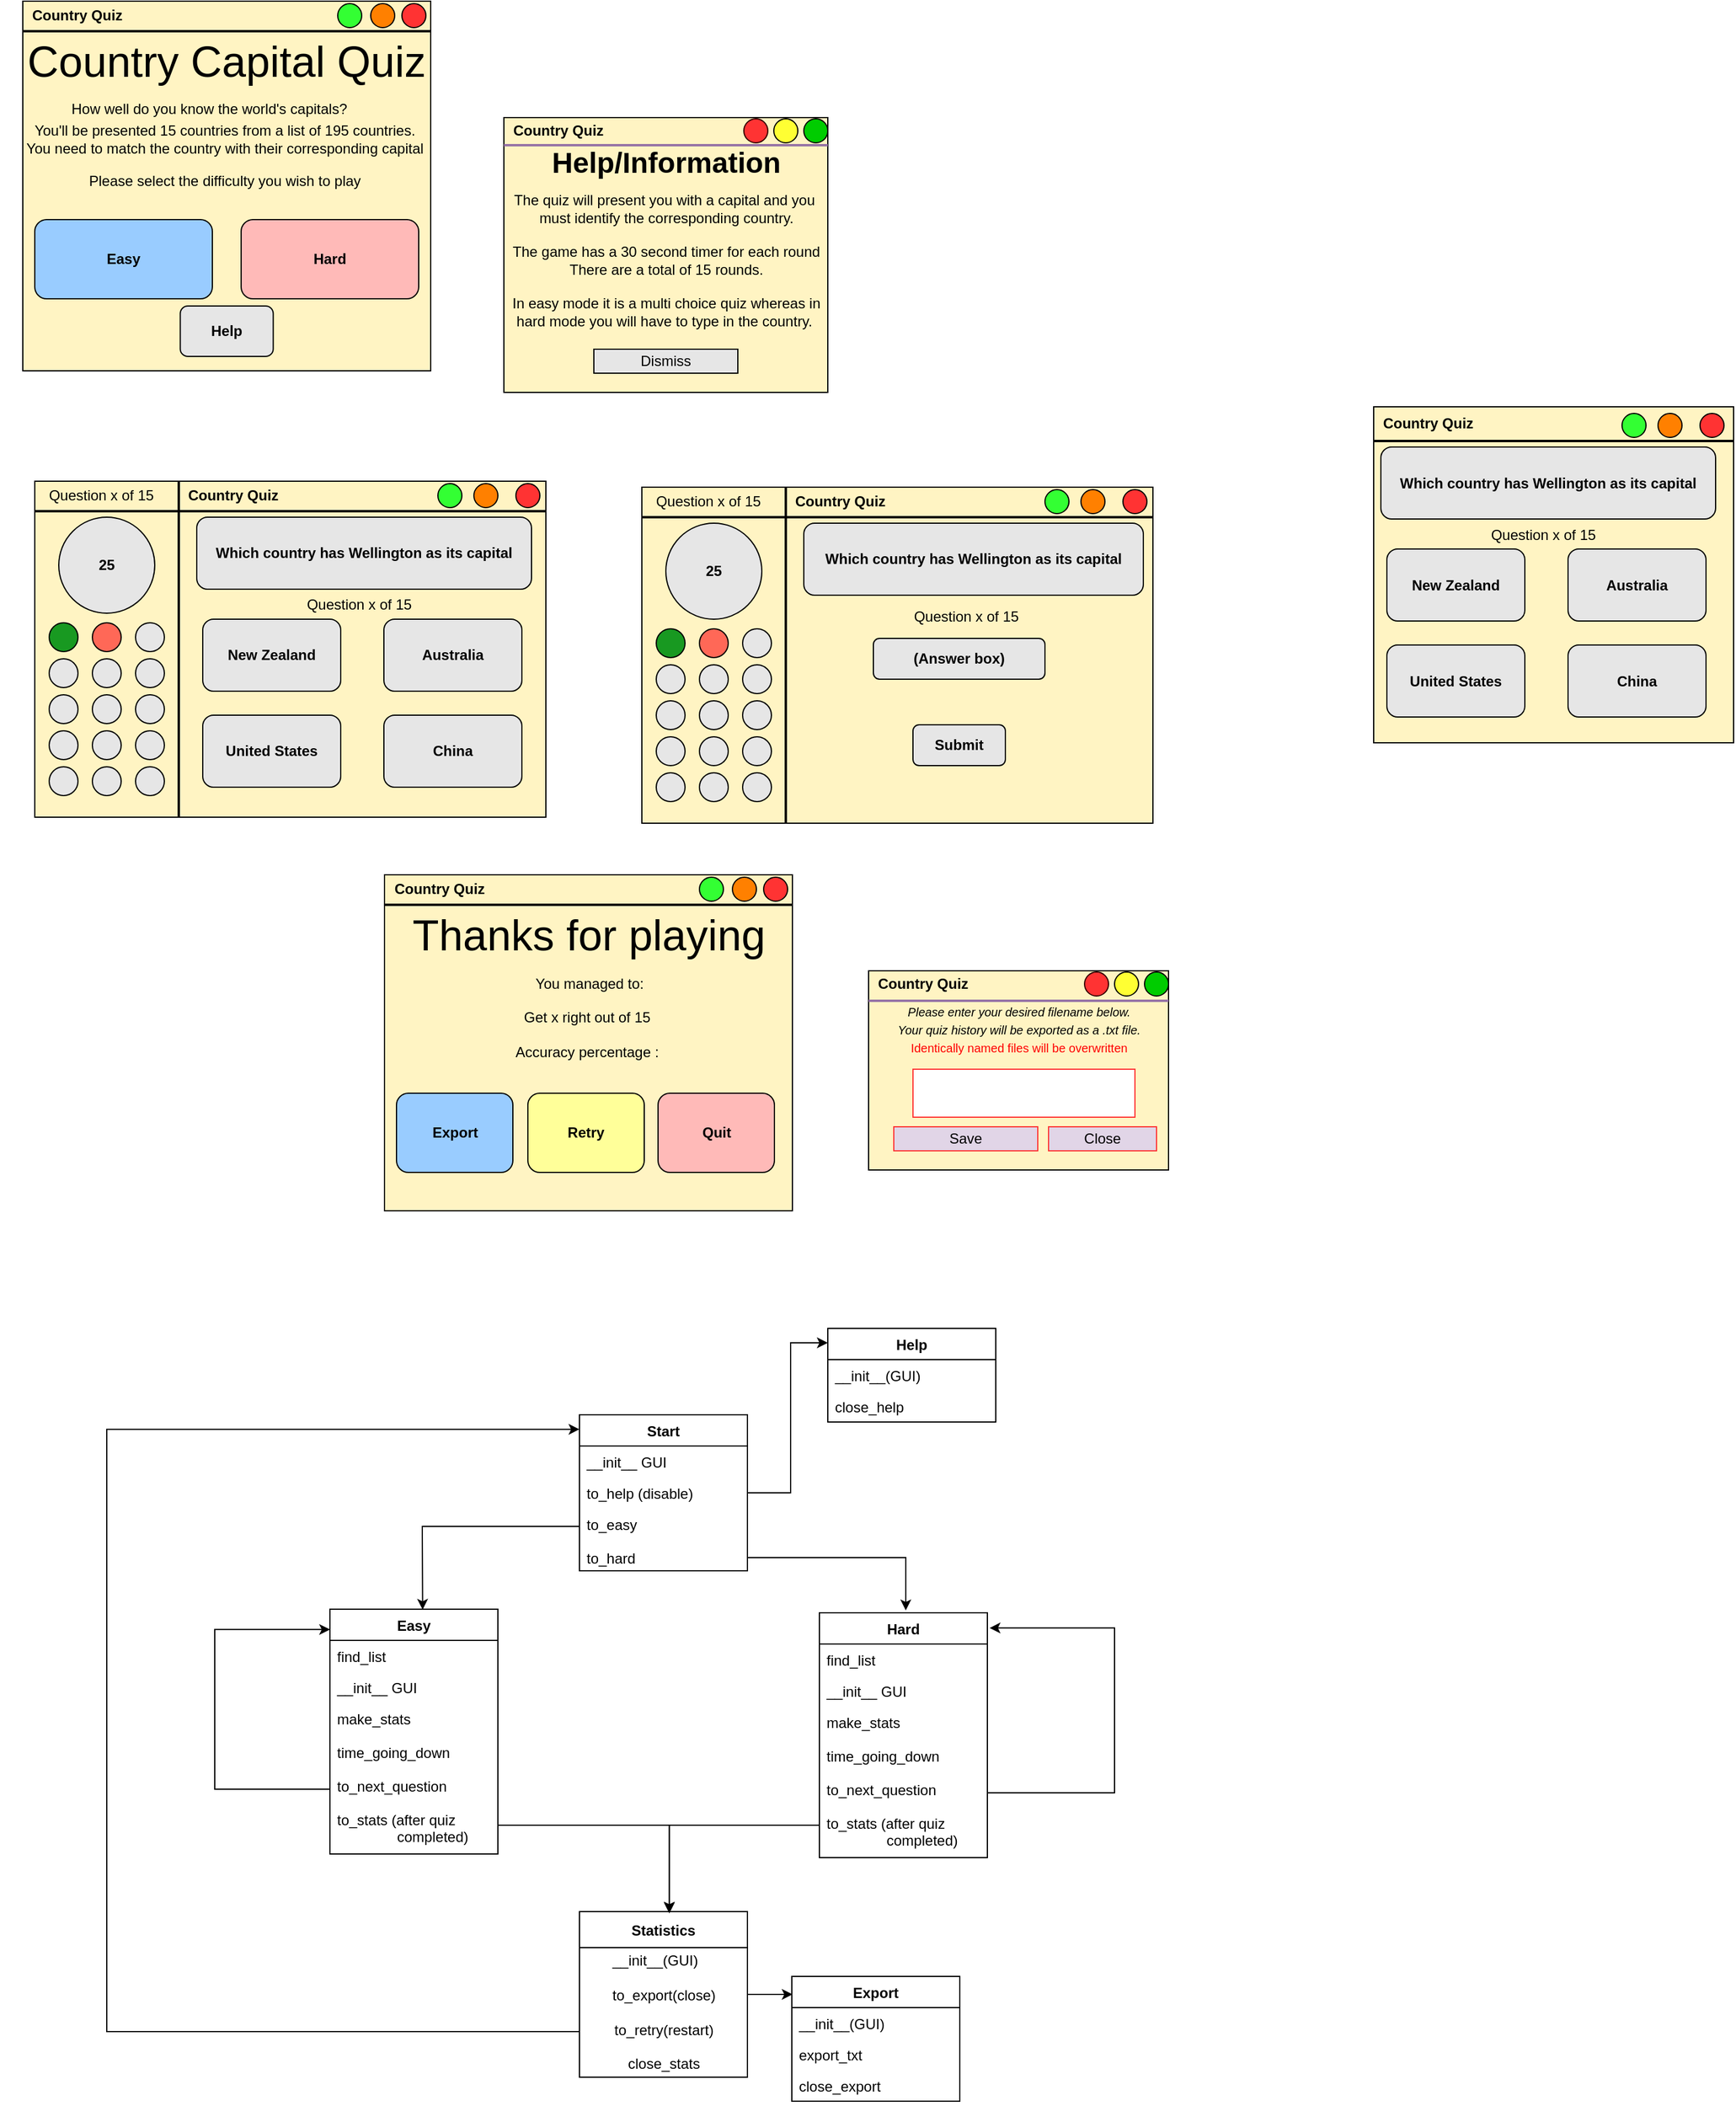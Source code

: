 <mxfile version="14.4.3" type="github">
  <diagram id="vOQ_OQCWlH7t-ZdywU30" name="Page-1">
    <mxGraphModel dx="1185" dy="635" grid="1" gridSize="6" guides="1" tooltips="1" connect="1" arrows="1" fold="1" page="1" pageScale="1" pageWidth="850" pageHeight="1100" math="0" shadow="0">
      <root>
        <mxCell id="0" />
        <mxCell id="1" parent="0" />
        <mxCell id="gSFGx9wujvwKkhdkWuNd-13" value="" style="rounded=0;whiteSpace=wrap;html=1;fillColor=#fff4c3;" vertex="1" parent="1">
          <mxGeometry x="1176" y="468" width="300" height="280" as="geometry" />
        </mxCell>
        <mxCell id="lHB6PhVvGXkUEdD6RR_L-2" value="" style="rounded=0;whiteSpace=wrap;html=1;fillColor=#FFF4C3;" parent="1" vertex="1">
          <mxGeometry x="50" y="130" width="340" height="308" as="geometry" />
        </mxCell>
        <mxCell id="lHB6PhVvGXkUEdD6RR_L-8" value="" style="line;strokeWidth=2;html=1;" parent="1" vertex="1">
          <mxGeometry x="50" y="150" width="340" height="10" as="geometry" />
        </mxCell>
        <mxCell id="lHB6PhVvGXkUEdD6RR_L-9" value="&lt;b&gt;Country Quiz&lt;/b&gt;" style="text;html=1;resizable=0;autosize=1;align=center;verticalAlign=middle;points=[];fillColor=none;strokeColor=none;rounded=0;" parent="1" vertex="1">
          <mxGeometry x="50" y="130" width="90" height="24" as="geometry" />
        </mxCell>
        <mxCell id="lHB6PhVvGXkUEdD6RR_L-10" value="" style="ellipse;whiteSpace=wrap;html=1;aspect=fixed;fillColor=#33FF33;" parent="1" vertex="1">
          <mxGeometry x="312.5" y="132" width="20" height="20" as="geometry" />
        </mxCell>
        <mxCell id="lHB6PhVvGXkUEdD6RR_L-11" value="" style="ellipse;whiteSpace=wrap;html=1;aspect=fixed;fillColor=#FF8000;" parent="1" vertex="1">
          <mxGeometry x="340" y="132" width="20" height="20" as="geometry" />
        </mxCell>
        <mxCell id="lHB6PhVvGXkUEdD6RR_L-12" value="" style="ellipse;whiteSpace=wrap;html=1;aspect=fixed;fillColor=#FF3333;" parent="1" vertex="1">
          <mxGeometry x="366" y="132" width="20" height="20" as="geometry" />
        </mxCell>
        <mxCell id="lHB6PhVvGXkUEdD6RR_L-13" value="&lt;font style=&quot;font-size: 36px&quot;&gt;Country Capital Quiz&lt;/font&gt;" style="text;html=1;strokeColor=none;fillColor=none;align=center;verticalAlign=middle;whiteSpace=wrap;rounded=0;fontSize=33;" parent="1" vertex="1">
          <mxGeometry x="31" y="170" width="378" height="20" as="geometry" />
        </mxCell>
        <mxCell id="lHB6PhVvGXkUEdD6RR_L-14" value="&lt;b&gt;&lt;br&gt;&lt;/b&gt;" style="text;html=1;align=center;verticalAlign=middle;resizable=0;points=[];autosize=1;" parent="1" vertex="1">
          <mxGeometry x="195" y="220" width="20" height="20" as="geometry" />
        </mxCell>
        <mxCell id="JEK3Spol3fVAuOSR0Jdk-1" value="How well do you know the world&#39;s capitals?" style="text;html=1;align=center;verticalAlign=middle;resizable=0;points=[];autosize=1;" parent="1" vertex="1">
          <mxGeometry x="82" y="208" width="246" height="24" as="geometry" />
        </mxCell>
        <mxCell id="JEK3Spol3fVAuOSR0Jdk-2" value="You&#39;ll be presented 15 countries from a list of 195 countries.&lt;br&gt;You need to match the country with their corresponding capital" style="text;html=1;align=center;verticalAlign=middle;resizable=0;points=[];autosize=1;" parent="1" vertex="1">
          <mxGeometry x="44" y="227" width="348" height="36" as="geometry" />
        </mxCell>
        <mxCell id="JEK3Spol3fVAuOSR0Jdk-3" value="Please select the difficulty you wish to play" style="text;html=1;align=center;verticalAlign=middle;resizable=0;points=[];autosize=1;" parent="1" vertex="1">
          <mxGeometry x="98" y="270" width="240" height="20" as="geometry" />
        </mxCell>
        <mxCell id="JEK3Spol3fVAuOSR0Jdk-4" value="&lt;b&gt;Easy&lt;/b&gt;" style="rounded=1;whiteSpace=wrap;html=1;fillColor=#99CCFF;" parent="1" vertex="1">
          <mxGeometry x="60" y="312" width="148" height="66" as="geometry" />
        </mxCell>
        <mxCell id="JEK3Spol3fVAuOSR0Jdk-22" value="" style="rounded=0;whiteSpace=wrap;html=1;fillColor=#fff4c3;" parent="1" vertex="1">
          <mxGeometry x="60" y="530" width="426" height="280" as="geometry" />
        </mxCell>
        <mxCell id="JEK3Spol3fVAuOSR0Jdk-23" value="" style="line;strokeWidth=2;html=1;" parent="1" vertex="1">
          <mxGeometry x="60" y="550" width="426" height="10" as="geometry" />
        </mxCell>
        <mxCell id="JEK3Spol3fVAuOSR0Jdk-24" value="&lt;b&gt;Country Quiz&lt;/b&gt;" style="text;html=1;resizable=0;autosize=1;align=center;verticalAlign=middle;points=[];fillColor=none;strokeColor=none;rounded=0;" parent="1" vertex="1">
          <mxGeometry x="180" y="530" width="90" height="24" as="geometry" />
        </mxCell>
        <mxCell id="JEK3Spol3fVAuOSR0Jdk-25" value="" style="ellipse;whiteSpace=wrap;html=1;aspect=fixed;fillColor=#33FF33;" parent="1" vertex="1">
          <mxGeometry x="396" y="532" width="20" height="20" as="geometry" />
        </mxCell>
        <mxCell id="JEK3Spol3fVAuOSR0Jdk-26" value="" style="ellipse;whiteSpace=wrap;html=1;aspect=fixed;fillColor=#FF8000;" parent="1" vertex="1">
          <mxGeometry x="426" y="532" width="20" height="20" as="geometry" />
        </mxCell>
        <mxCell id="JEK3Spol3fVAuOSR0Jdk-27" value="" style="ellipse;whiteSpace=wrap;html=1;aspect=fixed;fillColor=#FF3333;" parent="1" vertex="1">
          <mxGeometry x="461" y="532" width="20" height="20" as="geometry" />
        </mxCell>
        <mxCell id="JEK3Spol3fVAuOSR0Jdk-29" value="&lt;b&gt;&lt;br&gt;&lt;/b&gt;" style="text;html=1;align=center;verticalAlign=middle;resizable=0;points=[];autosize=1;" parent="1" vertex="1">
          <mxGeometry x="301" y="620" width="20" height="20" as="geometry" />
        </mxCell>
        <mxCell id="JEK3Spol3fVAuOSR0Jdk-33" value="&lt;b&gt;New Zealand&lt;/b&gt;" style="rounded=1;whiteSpace=wrap;html=1;fillColor=#E6E6E6;" parent="1" vertex="1">
          <mxGeometry x="200" y="645" width="115" height="60" as="geometry" />
        </mxCell>
        <mxCell id="JEK3Spol3fVAuOSR0Jdk-34" value="&lt;b&gt;Australia&lt;/b&gt;" style="rounded=1;whiteSpace=wrap;html=1;fillColor=#E6E6E6;" parent="1" vertex="1">
          <mxGeometry x="351" y="645" width="115" height="60" as="geometry" />
        </mxCell>
        <mxCell id="JEK3Spol3fVAuOSR0Jdk-35" value="&lt;b&gt;United States&lt;/b&gt;" style="rounded=1;whiteSpace=wrap;html=1;fillColor=#E6E6E6;" parent="1" vertex="1">
          <mxGeometry x="200" y="725" width="115" height="60" as="geometry" />
        </mxCell>
        <mxCell id="JEK3Spol3fVAuOSR0Jdk-36" value="&lt;b&gt;China&lt;/b&gt;" style="rounded=1;whiteSpace=wrap;html=1;fillColor=#E6E6E6;" parent="1" vertex="1">
          <mxGeometry x="351" y="725" width="115" height="60" as="geometry" />
        </mxCell>
        <mxCell id="JEK3Spol3fVAuOSR0Jdk-38" value="&lt;b&gt;25&lt;/b&gt;" style="ellipse;whiteSpace=wrap;html=1;aspect=fixed;fillColor=#E6E6E6;" parent="1" vertex="1">
          <mxGeometry x="80" y="560" width="80" height="80" as="geometry" />
        </mxCell>
        <mxCell id="JEK3Spol3fVAuOSR0Jdk-42" value="" style="line;strokeWidth=2;html=1;rotation=-90;" parent="1" vertex="1">
          <mxGeometry x="40" y="665" width="280" height="10" as="geometry" />
        </mxCell>
        <mxCell id="JEK3Spol3fVAuOSR0Jdk-43" value="Question x of 15" style="text;html=1;resizable=0;autosize=1;align=center;verticalAlign=middle;points=[];fillColor=none;strokeColor=none;rounded=0;" parent="1" vertex="1">
          <mxGeometry x="65" y="532" width="100" height="20" as="geometry" />
        </mxCell>
        <mxCell id="JEK3Spol3fVAuOSR0Jdk-44" value="" style="ellipse;whiteSpace=wrap;html=1;aspect=fixed;fillColor=#189921;" parent="1" vertex="1">
          <mxGeometry x="72" y="648" width="24" height="24" as="geometry" />
        </mxCell>
        <mxCell id="JEK3Spol3fVAuOSR0Jdk-65" value="&lt;b&gt;Which country has Wellington as its capital&lt;/b&gt;" style="rounded=1;whiteSpace=wrap;html=1;fillColor=#E6E6E6;" parent="1" vertex="1">
          <mxGeometry x="195" y="560" width="279" height="60" as="geometry" />
        </mxCell>
        <mxCell id="JEK3Spol3fVAuOSR0Jdk-66" value="" style="ellipse;whiteSpace=wrap;html=1;aspect=fixed;fillColor=#E6E6E6;" parent="1" vertex="1">
          <mxGeometry x="72" y="678" width="24" height="24" as="geometry" />
        </mxCell>
        <mxCell id="JEK3Spol3fVAuOSR0Jdk-67" value="" style="ellipse;whiteSpace=wrap;html=1;aspect=fixed;fillColor=#E6E6E6;" parent="1" vertex="1">
          <mxGeometry x="72" y="708" width="24" height="24" as="geometry" />
        </mxCell>
        <mxCell id="JEK3Spol3fVAuOSR0Jdk-68" value="" style="ellipse;whiteSpace=wrap;html=1;aspect=fixed;fillColor=#E6E6E6;" parent="1" vertex="1">
          <mxGeometry x="72" y="738" width="24" height="24" as="geometry" />
        </mxCell>
        <mxCell id="JEK3Spol3fVAuOSR0Jdk-69" value="" style="ellipse;whiteSpace=wrap;html=1;aspect=fixed;fillColor=#E6E6E6;" parent="1" vertex="1">
          <mxGeometry x="72" y="768" width="24" height="24" as="geometry" />
        </mxCell>
        <mxCell id="JEK3Spol3fVAuOSR0Jdk-76" value="" style="ellipse;whiteSpace=wrap;html=1;aspect=fixed;fillColor=#FF6857;" parent="1" vertex="1">
          <mxGeometry x="108" y="648" width="24" height="24" as="geometry" />
        </mxCell>
        <mxCell id="JEK3Spol3fVAuOSR0Jdk-77" value="" style="ellipse;whiteSpace=wrap;html=1;aspect=fixed;fillColor=#E6E6E6;" parent="1" vertex="1">
          <mxGeometry x="108" y="678" width="24" height="24" as="geometry" />
        </mxCell>
        <mxCell id="JEK3Spol3fVAuOSR0Jdk-78" value="" style="ellipse;whiteSpace=wrap;html=1;aspect=fixed;fillColor=#E6E6E6;" parent="1" vertex="1">
          <mxGeometry x="108" y="708" width="24" height="24" as="geometry" />
        </mxCell>
        <mxCell id="JEK3Spol3fVAuOSR0Jdk-79" value="" style="ellipse;whiteSpace=wrap;html=1;aspect=fixed;fillColor=#E6E6E6;" parent="1" vertex="1">
          <mxGeometry x="108" y="738" width="24" height="24" as="geometry" />
        </mxCell>
        <mxCell id="JEK3Spol3fVAuOSR0Jdk-80" value="" style="ellipse;whiteSpace=wrap;html=1;aspect=fixed;fillColor=#E6E6E6;" parent="1" vertex="1">
          <mxGeometry x="108" y="768" width="24" height="24" as="geometry" />
        </mxCell>
        <mxCell id="JEK3Spol3fVAuOSR0Jdk-81" value="" style="ellipse;whiteSpace=wrap;html=1;aspect=fixed;fillColor=#E6E6E6;" parent="1" vertex="1">
          <mxGeometry x="144" y="648" width="24" height="24" as="geometry" />
        </mxCell>
        <mxCell id="JEK3Spol3fVAuOSR0Jdk-82" value="" style="ellipse;whiteSpace=wrap;html=1;aspect=fixed;fillColor=#E6E6E6;" parent="1" vertex="1">
          <mxGeometry x="144" y="678" width="24" height="24" as="geometry" />
        </mxCell>
        <mxCell id="JEK3Spol3fVAuOSR0Jdk-83" value="" style="ellipse;whiteSpace=wrap;html=1;aspect=fixed;fillColor=#E6E6E6;" parent="1" vertex="1">
          <mxGeometry x="144" y="708" width="24" height="24" as="geometry" />
        </mxCell>
        <mxCell id="JEK3Spol3fVAuOSR0Jdk-84" value="" style="ellipse;whiteSpace=wrap;html=1;aspect=fixed;fillColor=#E6E6E6;" parent="1" vertex="1">
          <mxGeometry x="144" y="738" width="24" height="24" as="geometry" />
        </mxCell>
        <mxCell id="JEK3Spol3fVAuOSR0Jdk-85" value="" style="ellipse;whiteSpace=wrap;html=1;aspect=fixed;fillColor=#E6E6E6;" parent="1" vertex="1">
          <mxGeometry x="144" y="768" width="24" height="24" as="geometry" />
        </mxCell>
        <mxCell id="g-lcIqmgp_xfqcX1ZjAu-1" value="&lt;b&gt;Hard&lt;/b&gt;" style="rounded=1;whiteSpace=wrap;html=1;fillColor=#FFBAB8;" parent="1" vertex="1">
          <mxGeometry x="232" y="312" width="148" height="66" as="geometry" />
        </mxCell>
        <mxCell id="g-lcIqmgp_xfqcX1ZjAu-2" value="" style="rounded=0;whiteSpace=wrap;html=1;fillColor=#fff4c3;" parent="1" vertex="1">
          <mxGeometry x="566" y="535" width="426" height="280" as="geometry" />
        </mxCell>
        <mxCell id="g-lcIqmgp_xfqcX1ZjAu-3" value="" style="line;strokeWidth=2;html=1;" parent="1" vertex="1">
          <mxGeometry x="566" y="555" width="426" height="10" as="geometry" />
        </mxCell>
        <mxCell id="g-lcIqmgp_xfqcX1ZjAu-4" value="&lt;b&gt;Country Quiz&lt;/b&gt;" style="text;html=1;resizable=0;autosize=1;align=center;verticalAlign=middle;points=[];fillColor=none;strokeColor=none;rounded=0;" parent="1" vertex="1">
          <mxGeometry x="686" y="535" width="90" height="24" as="geometry" />
        </mxCell>
        <mxCell id="g-lcIqmgp_xfqcX1ZjAu-5" value="" style="ellipse;whiteSpace=wrap;html=1;aspect=fixed;fillColor=#33FF33;" parent="1" vertex="1">
          <mxGeometry x="902" y="537" width="20" height="20" as="geometry" />
        </mxCell>
        <mxCell id="g-lcIqmgp_xfqcX1ZjAu-6" value="" style="ellipse;whiteSpace=wrap;html=1;aspect=fixed;fillColor=#FF8000;" parent="1" vertex="1">
          <mxGeometry x="932" y="537" width="20" height="20" as="geometry" />
        </mxCell>
        <mxCell id="g-lcIqmgp_xfqcX1ZjAu-7" value="" style="ellipse;whiteSpace=wrap;html=1;aspect=fixed;fillColor=#FF3333;" parent="1" vertex="1">
          <mxGeometry x="967" y="537" width="20" height="20" as="geometry" />
        </mxCell>
        <mxCell id="g-lcIqmgp_xfqcX1ZjAu-8" value="&lt;b&gt;&lt;br&gt;&lt;/b&gt;" style="text;html=1;align=center;verticalAlign=middle;resizable=0;points=[];autosize=1;" parent="1" vertex="1">
          <mxGeometry x="807" y="625" width="20" height="20" as="geometry" />
        </mxCell>
        <mxCell id="g-lcIqmgp_xfqcX1ZjAu-13" value="&lt;b&gt;25&lt;/b&gt;" style="ellipse;whiteSpace=wrap;html=1;aspect=fixed;fillColor=#E6E6E6;" parent="1" vertex="1">
          <mxGeometry x="586" y="565" width="80" height="80" as="geometry" />
        </mxCell>
        <mxCell id="g-lcIqmgp_xfqcX1ZjAu-14" value="" style="line;strokeWidth=2;html=1;rotation=-90;" parent="1" vertex="1">
          <mxGeometry x="546" y="670" width="280" height="10" as="geometry" />
        </mxCell>
        <mxCell id="g-lcIqmgp_xfqcX1ZjAu-15" value="Question x of 15" style="text;html=1;resizable=0;autosize=1;align=center;verticalAlign=middle;points=[];fillColor=none;strokeColor=none;rounded=0;" parent="1" vertex="1">
          <mxGeometry x="571" y="537" width="100" height="20" as="geometry" />
        </mxCell>
        <mxCell id="g-lcIqmgp_xfqcX1ZjAu-16" value="" style="ellipse;whiteSpace=wrap;html=1;aspect=fixed;fillColor=#189921;" parent="1" vertex="1">
          <mxGeometry x="578" y="653" width="24" height="24" as="geometry" />
        </mxCell>
        <mxCell id="g-lcIqmgp_xfqcX1ZjAu-17" value="&lt;b&gt;Which country has Wellington as its capital&lt;/b&gt;" style="rounded=1;whiteSpace=wrap;html=1;fillColor=#E6E6E6;" parent="1" vertex="1">
          <mxGeometry x="701" y="565" width="283" height="60" as="geometry" />
        </mxCell>
        <mxCell id="g-lcIqmgp_xfqcX1ZjAu-18" value="" style="ellipse;whiteSpace=wrap;html=1;aspect=fixed;fillColor=#E6E6E6;" parent="1" vertex="1">
          <mxGeometry x="578" y="683" width="24" height="24" as="geometry" />
        </mxCell>
        <mxCell id="g-lcIqmgp_xfqcX1ZjAu-19" value="" style="ellipse;whiteSpace=wrap;html=1;aspect=fixed;fillColor=#E6E6E6;" parent="1" vertex="1">
          <mxGeometry x="578" y="713" width="24" height="24" as="geometry" />
        </mxCell>
        <mxCell id="g-lcIqmgp_xfqcX1ZjAu-20" value="" style="ellipse;whiteSpace=wrap;html=1;aspect=fixed;fillColor=#E6E6E6;" parent="1" vertex="1">
          <mxGeometry x="578" y="743" width="24" height="24" as="geometry" />
        </mxCell>
        <mxCell id="g-lcIqmgp_xfqcX1ZjAu-21" value="" style="ellipse;whiteSpace=wrap;html=1;aspect=fixed;fillColor=#E6E6E6;" parent="1" vertex="1">
          <mxGeometry x="578" y="773" width="24" height="24" as="geometry" />
        </mxCell>
        <mxCell id="g-lcIqmgp_xfqcX1ZjAu-22" value="" style="ellipse;whiteSpace=wrap;html=1;aspect=fixed;fillColor=#FF6857;" parent="1" vertex="1">
          <mxGeometry x="614" y="653" width="24" height="24" as="geometry" />
        </mxCell>
        <mxCell id="g-lcIqmgp_xfqcX1ZjAu-23" value="" style="ellipse;whiteSpace=wrap;html=1;aspect=fixed;fillColor=#E6E6E6;" parent="1" vertex="1">
          <mxGeometry x="614" y="683" width="24" height="24" as="geometry" />
        </mxCell>
        <mxCell id="g-lcIqmgp_xfqcX1ZjAu-24" value="" style="ellipse;whiteSpace=wrap;html=1;aspect=fixed;fillColor=#E6E6E6;" parent="1" vertex="1">
          <mxGeometry x="614" y="713" width="24" height="24" as="geometry" />
        </mxCell>
        <mxCell id="g-lcIqmgp_xfqcX1ZjAu-25" value="" style="ellipse;whiteSpace=wrap;html=1;aspect=fixed;fillColor=#E6E6E6;" parent="1" vertex="1">
          <mxGeometry x="614" y="743" width="24" height="24" as="geometry" />
        </mxCell>
        <mxCell id="g-lcIqmgp_xfqcX1ZjAu-26" value="" style="ellipse;whiteSpace=wrap;html=1;aspect=fixed;fillColor=#E6E6E6;" parent="1" vertex="1">
          <mxGeometry x="614" y="773" width="24" height="24" as="geometry" />
        </mxCell>
        <mxCell id="g-lcIqmgp_xfqcX1ZjAu-27" value="" style="ellipse;whiteSpace=wrap;html=1;aspect=fixed;fillColor=#E6E6E6;" parent="1" vertex="1">
          <mxGeometry x="650" y="653" width="24" height="24" as="geometry" />
        </mxCell>
        <mxCell id="g-lcIqmgp_xfqcX1ZjAu-28" value="" style="ellipse;whiteSpace=wrap;html=1;aspect=fixed;fillColor=#E6E6E6;" parent="1" vertex="1">
          <mxGeometry x="650" y="683" width="24" height="24" as="geometry" />
        </mxCell>
        <mxCell id="g-lcIqmgp_xfqcX1ZjAu-29" value="" style="ellipse;whiteSpace=wrap;html=1;aspect=fixed;fillColor=#E6E6E6;" parent="1" vertex="1">
          <mxGeometry x="650" y="713" width="24" height="24" as="geometry" />
        </mxCell>
        <mxCell id="g-lcIqmgp_xfqcX1ZjAu-30" value="" style="ellipse;whiteSpace=wrap;html=1;aspect=fixed;fillColor=#E6E6E6;" parent="1" vertex="1">
          <mxGeometry x="650" y="743" width="24" height="24" as="geometry" />
        </mxCell>
        <mxCell id="g-lcIqmgp_xfqcX1ZjAu-31" value="" style="ellipse;whiteSpace=wrap;html=1;aspect=fixed;fillColor=#E6E6E6;" parent="1" vertex="1">
          <mxGeometry x="650" y="773" width="24" height="24" as="geometry" />
        </mxCell>
        <mxCell id="g-lcIqmgp_xfqcX1ZjAu-33" value="&lt;b&gt;(Answer box)&lt;/b&gt;" style="rounded=1;whiteSpace=wrap;html=1;fillColor=#E6E6E6;" parent="1" vertex="1">
          <mxGeometry x="759" y="661" width="143" height="34" as="geometry" />
        </mxCell>
        <mxCell id="g-lcIqmgp_xfqcX1ZjAu-34" value="&lt;b&gt;Submit&lt;/b&gt;" style="rounded=1;whiteSpace=wrap;html=1;fillColor=#E6E6E6;" parent="1" vertex="1">
          <mxGeometry x="792" y="733" width="77" height="34" as="geometry" />
        </mxCell>
        <mxCell id="g-lcIqmgp_xfqcX1ZjAu-35" value="" style="rounded=0;whiteSpace=wrap;html=1;fillColor=#FFF4C3;" parent="1" vertex="1">
          <mxGeometry x="351.5" y="858" width="340" height="280" as="geometry" />
        </mxCell>
        <mxCell id="g-lcIqmgp_xfqcX1ZjAu-36" value="" style="line;strokeWidth=2;html=1;" parent="1" vertex="1">
          <mxGeometry x="351.5" y="878" width="340" height="10" as="geometry" />
        </mxCell>
        <mxCell id="g-lcIqmgp_xfqcX1ZjAu-37" value="&lt;b&gt;Country Quiz&lt;/b&gt;" style="text;html=1;resizable=0;autosize=1;align=center;verticalAlign=middle;points=[];fillColor=none;strokeColor=none;rounded=0;" parent="1" vertex="1">
          <mxGeometry x="351.5" y="858" width="90" height="24" as="geometry" />
        </mxCell>
        <mxCell id="g-lcIqmgp_xfqcX1ZjAu-38" value="" style="ellipse;whiteSpace=wrap;html=1;aspect=fixed;fillColor=#33FF33;" parent="1" vertex="1">
          <mxGeometry x="614" y="860" width="20" height="20" as="geometry" />
        </mxCell>
        <mxCell id="g-lcIqmgp_xfqcX1ZjAu-39" value="" style="ellipse;whiteSpace=wrap;html=1;aspect=fixed;fillColor=#FF8000;" parent="1" vertex="1">
          <mxGeometry x="641.5" y="860" width="20" height="20" as="geometry" />
        </mxCell>
        <mxCell id="g-lcIqmgp_xfqcX1ZjAu-40" value="" style="ellipse;whiteSpace=wrap;html=1;aspect=fixed;fillColor=#FF3333;" parent="1" vertex="1">
          <mxGeometry x="667.5" y="860" width="20" height="20" as="geometry" />
        </mxCell>
        <mxCell id="g-lcIqmgp_xfqcX1ZjAu-41" value="&lt;span style=&quot;font-size: 36px&quot;&gt;Thanks for playing&lt;/span&gt;" style="text;html=1;strokeColor=none;fillColor=none;align=center;verticalAlign=middle;whiteSpace=wrap;rounded=0;fontSize=33;" parent="1" vertex="1">
          <mxGeometry x="332.5" y="898" width="378" height="20" as="geometry" />
        </mxCell>
        <mxCell id="g-lcIqmgp_xfqcX1ZjAu-42" value="&lt;b&gt;&lt;br&gt;&lt;/b&gt;" style="text;html=1;align=center;verticalAlign=middle;resizable=0;points=[];autosize=1;" parent="1" vertex="1">
          <mxGeometry x="496.5" y="948" width="20" height="20" as="geometry" />
        </mxCell>
        <mxCell id="g-lcIqmgp_xfqcX1ZjAu-43" value="You managed to:" style="text;html=1;align=center;verticalAlign=middle;resizable=0;points=[];autosize=1;" parent="1" vertex="1">
          <mxGeometry x="467.5" y="937" width="108" height="24" as="geometry" />
        </mxCell>
        <mxCell id="g-lcIqmgp_xfqcX1ZjAu-44" value="Get x right out of 15&lt;br&gt;&lt;br&gt;Accuracy percentage :" style="text;html=1;align=center;verticalAlign=middle;resizable=0;points=[];autosize=1;" parent="1" vertex="1">
          <mxGeometry x="453.5" y="964" width="132" height="54" as="geometry" />
        </mxCell>
        <mxCell id="g-lcIqmgp_xfqcX1ZjAu-46" value="&lt;b&gt;Export&lt;/b&gt;" style="rounded=1;whiteSpace=wrap;html=1;fillColor=#99CCFF;" parent="1" vertex="1">
          <mxGeometry x="361.5" y="1040" width="97" height="66" as="geometry" />
        </mxCell>
        <mxCell id="g-lcIqmgp_xfqcX1ZjAu-50" value="&lt;b&gt;Retry&lt;/b&gt;" style="rounded=1;whiteSpace=wrap;html=1;fillColor=#FFFF99;" parent="1" vertex="1">
          <mxGeometry x="471" y="1040" width="97" height="66" as="geometry" />
        </mxCell>
        <mxCell id="g-lcIqmgp_xfqcX1ZjAu-51" value="&lt;b&gt;Quit&lt;/b&gt;" style="rounded=1;whiteSpace=wrap;html=1;fillColor=#FFBAB8;" parent="1" vertex="1">
          <mxGeometry x="579.5" y="1040" width="97" height="66" as="geometry" />
        </mxCell>
        <mxCell id="g-lcIqmgp_xfqcX1ZjAu-53" value="&lt;b&gt;Help&lt;/b&gt;" style="rounded=1;whiteSpace=wrap;html=1;fillColor=#E6E6E6;" parent="1" vertex="1">
          <mxGeometry x="181.25" y="384" width="77.5" height="42" as="geometry" />
        </mxCell>
        <mxCell id="g-lcIqmgp_xfqcX1ZjAu-54" value="" style="rounded=0;whiteSpace=wrap;html=1;fillColor=#FFF4C3;" parent="1" vertex="1">
          <mxGeometry x="755" y="938" width="250" height="166" as="geometry" />
        </mxCell>
        <mxCell id="g-lcIqmgp_xfqcX1ZjAu-55" value="" style="ellipse;whiteSpace=wrap;html=1;aspect=fixed;fontFamily=Courier New;align=center;fillColor=#FF3333;strokeColor=#330000;" parent="1" vertex="1">
          <mxGeometry x="935" y="939" width="20" height="20" as="geometry" />
        </mxCell>
        <mxCell id="g-lcIqmgp_xfqcX1ZjAu-56" value="" style="ellipse;whiteSpace=wrap;html=1;aspect=fixed;fontFamily=Courier New;fontColor=#B5739D;align=center;fillColor=#FFFF33;" parent="1" vertex="1">
          <mxGeometry x="960" y="939" width="20" height="20" as="geometry" />
        </mxCell>
        <mxCell id="g-lcIqmgp_xfqcX1ZjAu-57" value="" style="ellipse;whiteSpace=wrap;html=1;aspect=fixed;fontFamily=Courier New;fontColor=#B5739D;align=center;fillColor=#00CC00;" parent="1" vertex="1">
          <mxGeometry x="985" y="939" width="20" height="20" as="geometry" />
        </mxCell>
        <mxCell id="g-lcIqmgp_xfqcX1ZjAu-59" value="" style="line;strokeWidth=2;html=1;align=center;fontStyle=0;fontFamily=Courier New;strokeColor=#9673a6;fillColor=#FFB570;" parent="1" vertex="1">
          <mxGeometry x="755" y="958" width="250" height="10" as="geometry" />
        </mxCell>
        <mxCell id="g-lcIqmgp_xfqcX1ZjAu-60" value="&lt;i&gt;&lt;font style=&quot;font-size: 10px&quot;&gt;Please enter your desired filename below.&lt;br&gt;Your quiz history will be exported as a .txt file.&lt;/font&gt;&lt;br&gt;&lt;/i&gt;" style="text;html=1;resizable=0;autosize=1;align=center;verticalAlign=middle;points=[];fillColor=none;strokeColor=none;rounded=0;" parent="1" vertex="1">
          <mxGeometry x="772" y="958" width="216" height="42" as="geometry" />
        </mxCell>
        <mxCell id="g-lcIqmgp_xfqcX1ZjAu-61" value="" style="rounded=0;whiteSpace=wrap;html=1;strokeColor=#FF3333;fillColor=#FFFFFF;" parent="1" vertex="1">
          <mxGeometry x="792" y="1020" width="185" height="40" as="geometry" />
        </mxCell>
        <mxCell id="g-lcIqmgp_xfqcX1ZjAu-62" value="Save" style="rounded=0;whiteSpace=wrap;html=1;strokeColor=#FF3333;fillColor=#E1D5E7;" parent="1" vertex="1">
          <mxGeometry x="776" y="1068" width="120" height="20" as="geometry" />
        </mxCell>
        <mxCell id="g-lcIqmgp_xfqcX1ZjAu-63" value="Close" style="rounded=0;whiteSpace=wrap;html=1;strokeColor=#FF3333;fillColor=#E1D5E7;" parent="1" vertex="1">
          <mxGeometry x="905" y="1068" width="90" height="20" as="geometry" />
        </mxCell>
        <mxCell id="g-lcIqmgp_xfqcX1ZjAu-65" value="&lt;b&gt;Country Quiz&lt;/b&gt;" style="text;html=1;resizable=0;autosize=1;align=center;verticalAlign=middle;points=[];fillColor=none;strokeColor=none;rounded=0;" parent="1" vertex="1">
          <mxGeometry x="755" y="937" width="90" height="24" as="geometry" />
        </mxCell>
        <mxCell id="g-lcIqmgp_xfqcX1ZjAu-67" value="" style="rounded=0;whiteSpace=wrap;html=1;fillColor=#FFF4C3;" parent="1" vertex="1">
          <mxGeometry x="451" y="227" width="270" height="229" as="geometry" />
        </mxCell>
        <mxCell id="g-lcIqmgp_xfqcX1ZjAu-69" value="" style="ellipse;whiteSpace=wrap;html=1;aspect=fixed;fontFamily=Courier New;align=center;fillColor=#FF3333;strokeColor=#330000;" parent="1" vertex="1">
          <mxGeometry x="651" y="228" width="20" height="20" as="geometry" />
        </mxCell>
        <mxCell id="g-lcIqmgp_xfqcX1ZjAu-70" value="" style="ellipse;whiteSpace=wrap;html=1;aspect=fixed;fontFamily=Courier New;fontColor=#B5739D;align=center;fillColor=#FFFF33;" parent="1" vertex="1">
          <mxGeometry x="676" y="228" width="20" height="20" as="geometry" />
        </mxCell>
        <mxCell id="g-lcIqmgp_xfqcX1ZjAu-71" value="" style="ellipse;whiteSpace=wrap;html=1;aspect=fixed;fontFamily=Courier New;fontColor=#B5739D;align=center;fillColor=#00CC00;" parent="1" vertex="1">
          <mxGeometry x="701" y="228" width="20" height="20" as="geometry" />
        </mxCell>
        <mxCell id="g-lcIqmgp_xfqcX1ZjAu-72" value="" style="line;strokeWidth=2;html=1;align=center;fontStyle=0;fontFamily=Courier New;strokeColor=#9673a6;fillColor=#FFB570;" parent="1" vertex="1">
          <mxGeometry x="451" y="245" width="270" height="10" as="geometry" />
        </mxCell>
        <mxCell id="g-lcIqmgp_xfqcX1ZjAu-73" value="&lt;h1&gt;&lt;font style=&quot;font-size: 24px&quot;&gt;Help/Information&lt;/font&gt;&lt;/h1&gt;" style="text;html=1;resizable=0;autosize=1;align=center;verticalAlign=middle;points=[];fillColor=none;strokeColor=none;rounded=0;" parent="1" vertex="1">
          <mxGeometry x="481" y="240" width="210" height="50" as="geometry" />
        </mxCell>
        <mxCell id="g-lcIqmgp_xfqcX1ZjAu-74" value="&lt;br&gt;The quiz will present you with a capital and you&amp;nbsp;&lt;br&gt;must identify the corresponding country.&lt;br&gt;&lt;br&gt;The game has a 30 second timer for each round&lt;br&gt;There are a total of 15 rounds.&lt;br&gt;&lt;br&gt;In easy mode it is a multi choice quiz whereas in&lt;br&gt;hard mode you will have to type in the country.&amp;nbsp;" style="text;html=1;resizable=0;autosize=1;align=center;verticalAlign=middle;points=[];fillColor=none;strokeColor=none;rounded=0;" parent="1" vertex="1">
          <mxGeometry x="451" y="270" width="270" height="138" as="geometry" />
        </mxCell>
        <mxCell id="g-lcIqmgp_xfqcX1ZjAu-75" value="Dismiss" style="rounded=0;whiteSpace=wrap;html=1;fillColor=#E6E6E6;" parent="1" vertex="1">
          <mxGeometry x="526" y="420" width="120" height="20" as="geometry" />
        </mxCell>
        <mxCell id="g-lcIqmgp_xfqcX1ZjAu-76" value="&lt;b&gt;Country Quiz&lt;/b&gt;" style="text;html=1;resizable=0;autosize=1;align=center;verticalAlign=middle;points=[];fillColor=none;strokeColor=none;rounded=0;" parent="1" vertex="1">
          <mxGeometry x="451" y="226" width="90" height="24" as="geometry" />
        </mxCell>
        <mxCell id="g-lcIqmgp_xfqcX1ZjAu-78" value="&lt;font color=&quot;#ff0000&quot; style=&quot;font-size: 10px&quot;&gt;Identically named files will be overwritten&lt;/font&gt;" style="text;html=1;align=center;verticalAlign=middle;resizable=0;points=[];autosize=1;" parent="1" vertex="1">
          <mxGeometry x="781" y="990" width="198" height="24" as="geometry" />
        </mxCell>
        <mxCell id="g-lcIqmgp_xfqcX1ZjAu-79" value="Start" style="swimlane;fontStyle=1;childLayout=stackLayout;horizontal=1;startSize=26;fillColor=none;horizontalStack=0;resizeParent=1;resizeParentMax=0;resizeLast=0;collapsible=1;marginBottom=0;" parent="1" vertex="1">
          <mxGeometry x="514" y="1308" width="140" height="130" as="geometry" />
        </mxCell>
        <mxCell id="g-lcIqmgp_xfqcX1ZjAu-80" value="__init__ GUI&#xa;" style="text;strokeColor=none;fillColor=none;align=left;verticalAlign=top;spacingLeft=4;spacingRight=4;overflow=hidden;rotatable=0;points=[[0,0.5],[1,0.5]];portConstraint=eastwest;" parent="g-lcIqmgp_xfqcX1ZjAu-79" vertex="1">
          <mxGeometry y="26" width="140" height="26" as="geometry" />
        </mxCell>
        <mxCell id="g-lcIqmgp_xfqcX1ZjAu-81" value="to_help (disable)&#xa;" style="text;strokeColor=none;fillColor=none;align=left;verticalAlign=top;spacingLeft=4;spacingRight=4;overflow=hidden;rotatable=0;points=[[0,0.5],[1,0.5]];portConstraint=eastwest;" parent="g-lcIqmgp_xfqcX1ZjAu-79" vertex="1">
          <mxGeometry y="52" width="140" height="26" as="geometry" />
        </mxCell>
        <mxCell id="g-lcIqmgp_xfqcX1ZjAu-82" value="to_easy&#xa;&#xa;to_hard" style="text;strokeColor=none;fillColor=none;align=left;verticalAlign=top;spacingLeft=4;spacingRight=4;overflow=hidden;rotatable=0;points=[[0,0.5],[1,0.5]];portConstraint=eastwest;" parent="g-lcIqmgp_xfqcX1ZjAu-79" vertex="1">
          <mxGeometry y="78" width="140" height="52" as="geometry" />
        </mxCell>
        <mxCell id="g-lcIqmgp_xfqcX1ZjAu-83" value="Easy" style="swimlane;fontStyle=1;childLayout=stackLayout;horizontal=1;startSize=26;fillColor=none;horizontalStack=0;resizeParent=1;resizeParentMax=0;resizeLast=0;collapsible=1;marginBottom=0;" parent="1" vertex="1">
          <mxGeometry x="306" y="1470" width="140" height="204" as="geometry" />
        </mxCell>
        <mxCell id="g-lcIqmgp_xfqcX1ZjAu-84" value="find_list" style="text;strokeColor=none;fillColor=none;align=left;verticalAlign=top;spacingLeft=4;spacingRight=4;overflow=hidden;rotatable=0;points=[[0,0.5],[1,0.5]];portConstraint=eastwest;" parent="g-lcIqmgp_xfqcX1ZjAu-83" vertex="1">
          <mxGeometry y="26" width="140" height="26" as="geometry" />
        </mxCell>
        <mxCell id="g-lcIqmgp_xfqcX1ZjAu-85" value="__init__ GUI" style="text;strokeColor=none;fillColor=none;align=left;verticalAlign=top;spacingLeft=4;spacingRight=4;overflow=hidden;rotatable=0;points=[[0,0.5],[1,0.5]];portConstraint=eastwest;" parent="g-lcIqmgp_xfqcX1ZjAu-83" vertex="1">
          <mxGeometry y="52" width="140" height="26" as="geometry" />
        </mxCell>
        <mxCell id="g-lcIqmgp_xfqcX1ZjAu-111" style="edgeStyle=orthogonalEdgeStyle;rounded=0;orthogonalLoop=1;jettySize=auto;html=1;entryX=0.001;entryY=0.083;entryDx=0;entryDy=0;entryPerimeter=0;" parent="g-lcIqmgp_xfqcX1ZjAu-83" source="g-lcIqmgp_xfqcX1ZjAu-86" target="g-lcIqmgp_xfqcX1ZjAu-83" edge="1">
          <mxGeometry relative="1" as="geometry">
            <mxPoint x="-78" y="6" as="targetPoint" />
            <Array as="points">
              <mxPoint x="-96" y="150" />
              <mxPoint x="-96" y="17" />
            </Array>
          </mxGeometry>
        </mxCell>
        <mxCell id="g-lcIqmgp_xfqcX1ZjAu-86" value="make_stats&#xa;&#xa;time_going_down&#xa;&#xa;to_next_question&#xa;&#xa;to_stats (after quiz &#xa;               completed)" style="text;strokeColor=none;fillColor=none;align=left;verticalAlign=top;spacingLeft=4;spacingRight=4;overflow=hidden;rotatable=0;points=[[0,0.5],[1,0.5]];portConstraint=eastwest;" parent="g-lcIqmgp_xfqcX1ZjAu-83" vertex="1">
          <mxGeometry y="78" width="140" height="126" as="geometry" />
        </mxCell>
        <mxCell id="g-lcIqmgp_xfqcX1ZjAu-87" value="Help" style="swimlane;fontStyle=1;childLayout=stackLayout;horizontal=1;startSize=26;fillColor=none;horizontalStack=0;resizeParent=1;resizeParentMax=0;resizeLast=0;collapsible=1;marginBottom=0;" parent="1" vertex="1">
          <mxGeometry x="721" y="1236" width="140" height="78" as="geometry" />
        </mxCell>
        <mxCell id="g-lcIqmgp_xfqcX1ZjAu-88" value="__init__(GUI)" style="text;strokeColor=none;fillColor=none;align=left;verticalAlign=top;spacingLeft=4;spacingRight=4;overflow=hidden;rotatable=0;points=[[0,0.5],[1,0.5]];portConstraint=eastwest;" parent="g-lcIqmgp_xfqcX1ZjAu-87" vertex="1">
          <mxGeometry y="26" width="140" height="26" as="geometry" />
        </mxCell>
        <mxCell id="g-lcIqmgp_xfqcX1ZjAu-89" value="close_help" style="text;strokeColor=none;fillColor=none;align=left;verticalAlign=top;spacingLeft=4;spacingRight=4;overflow=hidden;rotatable=0;points=[[0,0.5],[1,0.5]];portConstraint=eastwest;" parent="g-lcIqmgp_xfqcX1ZjAu-87" vertex="1">
          <mxGeometry y="52" width="140" height="26" as="geometry" />
        </mxCell>
        <mxCell id="g-lcIqmgp_xfqcX1ZjAu-126" style="edgeStyle=orthogonalEdgeStyle;rounded=0;orthogonalLoop=1;jettySize=auto;html=1;entryX=0.005;entryY=0.144;entryDx=0;entryDy=0;entryPerimeter=0;" parent="1" source="g-lcIqmgp_xfqcX1ZjAu-90" target="g-lcIqmgp_xfqcX1ZjAu-94" edge="1">
          <mxGeometry relative="1" as="geometry" />
        </mxCell>
        <mxCell id="g-lcIqmgp_xfqcX1ZjAu-90" value="Statistics" style="swimlane;fontStyle=1;childLayout=stackLayout;horizontal=1;startSize=30;fillColor=none;horizontalStack=0;resizeParent=1;resizeParentMax=0;resizeLast=0;collapsible=1;marginBottom=0;" parent="1" vertex="1">
          <mxGeometry x="514" y="1722" width="140" height="138" as="geometry" />
        </mxCell>
        <mxCell id="g-lcIqmgp_xfqcX1ZjAu-121" value="&lt;div style=&quot;text-align: left&quot;&gt;&lt;span&gt;__init__(GUI)&lt;/span&gt;&lt;/div&gt;&lt;div style=&quot;text-align: left&quot;&gt;&lt;span&gt;&lt;br&gt;&lt;/span&gt;&lt;/div&gt;to_export(close)&lt;br&gt;&lt;br&gt;to_retry(restart)&lt;br&gt;&lt;br&gt;close_stats" style="text;html=1;align=center;verticalAlign=middle;resizable=0;points=[];autosize=1;" parent="g-lcIqmgp_xfqcX1ZjAu-90" vertex="1">
          <mxGeometry y="30" width="140" height="108" as="geometry" />
        </mxCell>
        <mxCell id="g-lcIqmgp_xfqcX1ZjAu-94" value="Export" style="swimlane;fontStyle=1;childLayout=stackLayout;horizontal=1;startSize=26;fillColor=none;horizontalStack=0;resizeParent=1;resizeParentMax=0;resizeLast=0;collapsible=1;marginBottom=0;" parent="1" vertex="1">
          <mxGeometry x="691" y="1776" width="140" height="104" as="geometry" />
        </mxCell>
        <mxCell id="g-lcIqmgp_xfqcX1ZjAu-95" value="__init__(GUI)" style="text;strokeColor=none;fillColor=none;align=left;verticalAlign=top;spacingLeft=4;spacingRight=4;overflow=hidden;rotatable=0;points=[[0,0.5],[1,0.5]];portConstraint=eastwest;" parent="g-lcIqmgp_xfqcX1ZjAu-94" vertex="1">
          <mxGeometry y="26" width="140" height="26" as="geometry" />
        </mxCell>
        <mxCell id="g-lcIqmgp_xfqcX1ZjAu-96" value="export_txt" style="text;strokeColor=none;fillColor=none;align=left;verticalAlign=top;spacingLeft=4;spacingRight=4;overflow=hidden;rotatable=0;points=[[0,0.5],[1,0.5]];portConstraint=eastwest;" parent="g-lcIqmgp_xfqcX1ZjAu-94" vertex="1">
          <mxGeometry y="52" width="140" height="26" as="geometry" />
        </mxCell>
        <mxCell id="g-lcIqmgp_xfqcX1ZjAu-97" value="close_export" style="text;strokeColor=none;fillColor=none;align=left;verticalAlign=top;spacingLeft=4;spacingRight=4;overflow=hidden;rotatable=0;points=[[0,0.5],[1,0.5]];portConstraint=eastwest;" parent="g-lcIqmgp_xfqcX1ZjAu-94" vertex="1">
          <mxGeometry y="78" width="140" height="26" as="geometry" />
        </mxCell>
        <mxCell id="g-lcIqmgp_xfqcX1ZjAu-107" style="edgeStyle=orthogonalEdgeStyle;rounded=0;orthogonalLoop=1;jettySize=auto;html=1;" parent="1" edge="1">
          <mxGeometry relative="1" as="geometry">
            <mxPoint x="721" y="1248.0" as="targetPoint" />
            <mxPoint x="654" y="1373.0" as="sourcePoint" />
            <Array as="points">
              <mxPoint x="690" y="1373" />
              <mxPoint x="690" y="1248" />
            </Array>
          </mxGeometry>
        </mxCell>
        <mxCell id="g-lcIqmgp_xfqcX1ZjAu-109" style="edgeStyle=orthogonalEdgeStyle;rounded=0;orthogonalLoop=1;jettySize=auto;html=1;entryX=0.552;entryY=0.002;entryDx=0;entryDy=0;entryPerimeter=0;" parent="1" target="g-lcIqmgp_xfqcX1ZjAu-83" edge="1">
          <mxGeometry relative="1" as="geometry">
            <mxPoint x="382.72" y="1467.816" as="targetPoint" />
            <mxPoint x="514" y="1401.0" as="sourcePoint" />
            <Array as="points">
              <mxPoint x="383" y="1401" />
              <mxPoint x="383" y="1409" />
              <mxPoint x="383" y="1409" />
            </Array>
          </mxGeometry>
        </mxCell>
        <mxCell id="g-lcIqmgp_xfqcX1ZjAu-112" style="edgeStyle=orthogonalEdgeStyle;rounded=0;orthogonalLoop=1;jettySize=auto;html=1;entryX=0.535;entryY=0.006;entryDx=0;entryDy=0;entryPerimeter=0;" parent="1" source="g-lcIqmgp_xfqcX1ZjAu-86" target="g-lcIqmgp_xfqcX1ZjAu-90" edge="1">
          <mxGeometry relative="1" as="geometry">
            <Array as="points">
              <mxPoint x="589" y="1650" />
            </Array>
          </mxGeometry>
        </mxCell>
        <mxCell id="g-lcIqmgp_xfqcX1ZjAu-113" value="Hard" style="swimlane;fontStyle=1;childLayout=stackLayout;horizontal=1;startSize=26;fillColor=none;horizontalStack=0;resizeParent=1;resizeParentMax=0;resizeLast=0;collapsible=1;marginBottom=0;" parent="1" vertex="1">
          <mxGeometry x="714" y="1473" width="140" height="204" as="geometry" />
        </mxCell>
        <mxCell id="g-lcIqmgp_xfqcX1ZjAu-114" value="find_list" style="text;strokeColor=none;fillColor=none;align=left;verticalAlign=top;spacingLeft=4;spacingRight=4;overflow=hidden;rotatable=0;points=[[0,0.5],[1,0.5]];portConstraint=eastwest;" parent="g-lcIqmgp_xfqcX1ZjAu-113" vertex="1">
          <mxGeometry y="26" width="140" height="26" as="geometry" />
        </mxCell>
        <mxCell id="g-lcIqmgp_xfqcX1ZjAu-115" value="__init__ GUI" style="text;strokeColor=none;fillColor=none;align=left;verticalAlign=top;spacingLeft=4;spacingRight=4;overflow=hidden;rotatable=0;points=[[0,0.5],[1,0.5]];portConstraint=eastwest;" parent="g-lcIqmgp_xfqcX1ZjAu-113" vertex="1">
          <mxGeometry y="52" width="140" height="26" as="geometry" />
        </mxCell>
        <mxCell id="g-lcIqmgp_xfqcX1ZjAu-117" value="make_stats&#xa;&#xa;time_going_down&#xa;&#xa;to_next_question&#xa;&#xa;to_stats (after quiz &#xa;               completed)" style="text;strokeColor=none;fillColor=none;align=left;verticalAlign=top;spacingLeft=4;spacingRight=4;overflow=hidden;rotatable=0;points=[[0,0.5],[1,0.5]];portConstraint=eastwest;" parent="g-lcIqmgp_xfqcX1ZjAu-113" vertex="1">
          <mxGeometry y="78" width="140" height="126" as="geometry" />
        </mxCell>
        <mxCell id="g-lcIqmgp_xfqcX1ZjAu-119" style="edgeStyle=orthogonalEdgeStyle;rounded=0;orthogonalLoop=1;jettySize=auto;html=1;entryX=1.013;entryY=0.062;entryDx=0;entryDy=0;entryPerimeter=0;" parent="g-lcIqmgp_xfqcX1ZjAu-113" source="g-lcIqmgp_xfqcX1ZjAu-117" target="g-lcIqmgp_xfqcX1ZjAu-113" edge="1">
          <mxGeometry relative="1" as="geometry">
            <mxPoint x="246" y="-24" as="targetPoint" />
            <Array as="points">
              <mxPoint x="246" y="150" />
              <mxPoint x="246" y="13" />
            </Array>
          </mxGeometry>
        </mxCell>
        <mxCell id="g-lcIqmgp_xfqcX1ZjAu-118" style="edgeStyle=orthogonalEdgeStyle;rounded=0;orthogonalLoop=1;jettySize=auto;html=1;" parent="1" edge="1">
          <mxGeometry relative="1" as="geometry">
            <mxPoint x="654" y="1427.029" as="sourcePoint" />
            <mxPoint x="786" y="1471" as="targetPoint" />
            <Array as="points">
              <mxPoint x="786" y="1427" />
              <mxPoint x="786" y="1471" />
            </Array>
          </mxGeometry>
        </mxCell>
        <mxCell id="g-lcIqmgp_xfqcX1ZjAu-120" style="edgeStyle=orthogonalEdgeStyle;rounded=0;orthogonalLoop=1;jettySize=auto;html=1;entryX=0.535;entryY=0.011;entryDx=0;entryDy=0;entryPerimeter=0;" parent="1" source="g-lcIqmgp_xfqcX1ZjAu-117" target="g-lcIqmgp_xfqcX1ZjAu-90" edge="1">
          <mxGeometry relative="1" as="geometry">
            <Array as="points">
              <mxPoint x="589" y="1650" />
            </Array>
          </mxGeometry>
        </mxCell>
        <mxCell id="g-lcIqmgp_xfqcX1ZjAu-127" style="edgeStyle=orthogonalEdgeStyle;rounded=0;orthogonalLoop=1;jettySize=auto;html=1;entryX=0;entryY=0.093;entryDx=0;entryDy=0;entryPerimeter=0;" parent="1" target="g-lcIqmgp_xfqcX1ZjAu-79" edge="1">
          <mxGeometry relative="1" as="geometry">
            <mxPoint x="120" y="1402" as="targetPoint" />
            <mxPoint x="514.0" y="1822" as="sourcePoint" />
            <Array as="points">
              <mxPoint x="120" y="1822" />
              <mxPoint x="120" y="1320" />
            </Array>
          </mxGeometry>
        </mxCell>
        <mxCell id="gSFGx9wujvwKkhdkWuNd-1" value="Question x of 15" style="text;html=1;resizable=0;autosize=1;align=center;verticalAlign=middle;points=[];fillColor=none;strokeColor=none;rounded=0;" vertex="1" parent="1">
          <mxGeometry x="280" y="623" width="100" height="20" as="geometry" />
        </mxCell>
        <mxCell id="gSFGx9wujvwKkhdkWuNd-2" value="Question x of 15" style="text;html=1;resizable=0;autosize=1;align=center;verticalAlign=middle;points=[];fillColor=none;strokeColor=none;rounded=0;" vertex="1" parent="1">
          <mxGeometry x="786" y="633" width="100" height="20" as="geometry" />
        </mxCell>
        <mxCell id="gSFGx9wujvwKkhdkWuNd-3" value="" style="ellipse;whiteSpace=wrap;html=1;aspect=fixed;fillColor=#33FF33;" vertex="1" parent="1">
          <mxGeometry x="1383" y="473.5" width="20" height="20" as="geometry" />
        </mxCell>
        <mxCell id="gSFGx9wujvwKkhdkWuNd-4" value="" style="ellipse;whiteSpace=wrap;html=1;aspect=fixed;fillColor=#FF8000;" vertex="1" parent="1">
          <mxGeometry x="1413" y="473.5" width="20" height="20" as="geometry" />
        </mxCell>
        <mxCell id="gSFGx9wujvwKkhdkWuNd-5" value="" style="ellipse;whiteSpace=wrap;html=1;aspect=fixed;fillColor=#FF3333;" vertex="1" parent="1">
          <mxGeometry x="1448" y="473.5" width="20" height="20" as="geometry" />
        </mxCell>
        <mxCell id="gSFGx9wujvwKkhdkWuNd-6" value="&lt;b&gt;&lt;br&gt;&lt;/b&gt;" style="text;html=1;align=center;verticalAlign=middle;resizable=0;points=[];autosize=1;" vertex="1" parent="1">
          <mxGeometry x="1288" y="561.5" width="20" height="20" as="geometry" />
        </mxCell>
        <mxCell id="gSFGx9wujvwKkhdkWuNd-7" value="&lt;b&gt;New Zealand&lt;/b&gt;" style="rounded=1;whiteSpace=wrap;html=1;fillColor=#E6E6E6;" vertex="1" parent="1">
          <mxGeometry x="1187" y="586.5" width="115" height="60" as="geometry" />
        </mxCell>
        <mxCell id="gSFGx9wujvwKkhdkWuNd-8" value="&lt;b&gt;Australia&lt;/b&gt;" style="rounded=1;whiteSpace=wrap;html=1;fillColor=#E6E6E6;" vertex="1" parent="1">
          <mxGeometry x="1338" y="586.5" width="115" height="60" as="geometry" />
        </mxCell>
        <mxCell id="gSFGx9wujvwKkhdkWuNd-9" value="&lt;b&gt;United States&lt;/b&gt;" style="rounded=1;whiteSpace=wrap;html=1;fillColor=#E6E6E6;" vertex="1" parent="1">
          <mxGeometry x="1187" y="666.5" width="115" height="60" as="geometry" />
        </mxCell>
        <mxCell id="gSFGx9wujvwKkhdkWuNd-10" value="&lt;b&gt;China&lt;/b&gt;" style="rounded=1;whiteSpace=wrap;html=1;fillColor=#E6E6E6;" vertex="1" parent="1">
          <mxGeometry x="1338" y="666.5" width="115" height="60" as="geometry" />
        </mxCell>
        <mxCell id="gSFGx9wujvwKkhdkWuNd-11" value="&lt;b&gt;Which country has Wellington as its capital&lt;/b&gt;" style="rounded=1;whiteSpace=wrap;html=1;fillColor=#E6E6E6;" vertex="1" parent="1">
          <mxGeometry x="1182" y="501.5" width="279" height="60" as="geometry" />
        </mxCell>
        <mxCell id="gSFGx9wujvwKkhdkWuNd-12" value="Question x of 15" style="text;html=1;resizable=0;autosize=1;align=center;verticalAlign=middle;points=[];fillColor=none;strokeColor=none;rounded=0;" vertex="1" parent="1">
          <mxGeometry x="1267" y="564.5" width="100" height="20" as="geometry" />
        </mxCell>
        <mxCell id="gSFGx9wujvwKkhdkWuNd-14" value="&lt;b&gt;Country Quiz&lt;/b&gt;" style="text;html=1;resizable=0;autosize=1;align=center;verticalAlign=middle;points=[];fillColor=none;strokeColor=none;rounded=0;" vertex="1" parent="1">
          <mxGeometry x="1176" y="469.5" width="90" height="24" as="geometry" />
        </mxCell>
        <mxCell id="gSFGx9wujvwKkhdkWuNd-15" value="" style="line;strokeWidth=2;html=1;" vertex="1" parent="1">
          <mxGeometry x="1176" y="491.5" width="300" height="10" as="geometry" />
        </mxCell>
      </root>
    </mxGraphModel>
  </diagram>
</mxfile>
